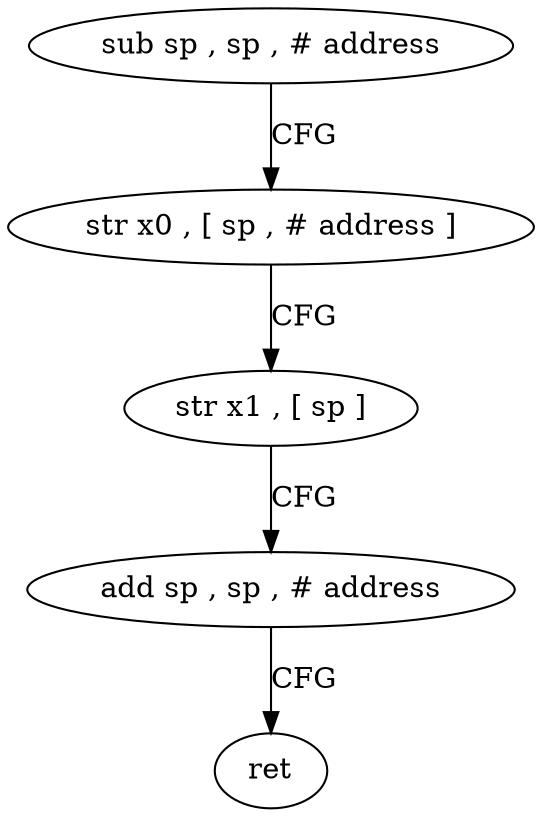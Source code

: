 digraph "func" {
"4329688" [label = "sub sp , sp , # address" ]
"4329692" [label = "str x0 , [ sp , # address ]" ]
"4329696" [label = "str x1 , [ sp ]" ]
"4329700" [label = "add sp , sp , # address" ]
"4329704" [label = "ret" ]
"4329688" -> "4329692" [ label = "CFG" ]
"4329692" -> "4329696" [ label = "CFG" ]
"4329696" -> "4329700" [ label = "CFG" ]
"4329700" -> "4329704" [ label = "CFG" ]
}
